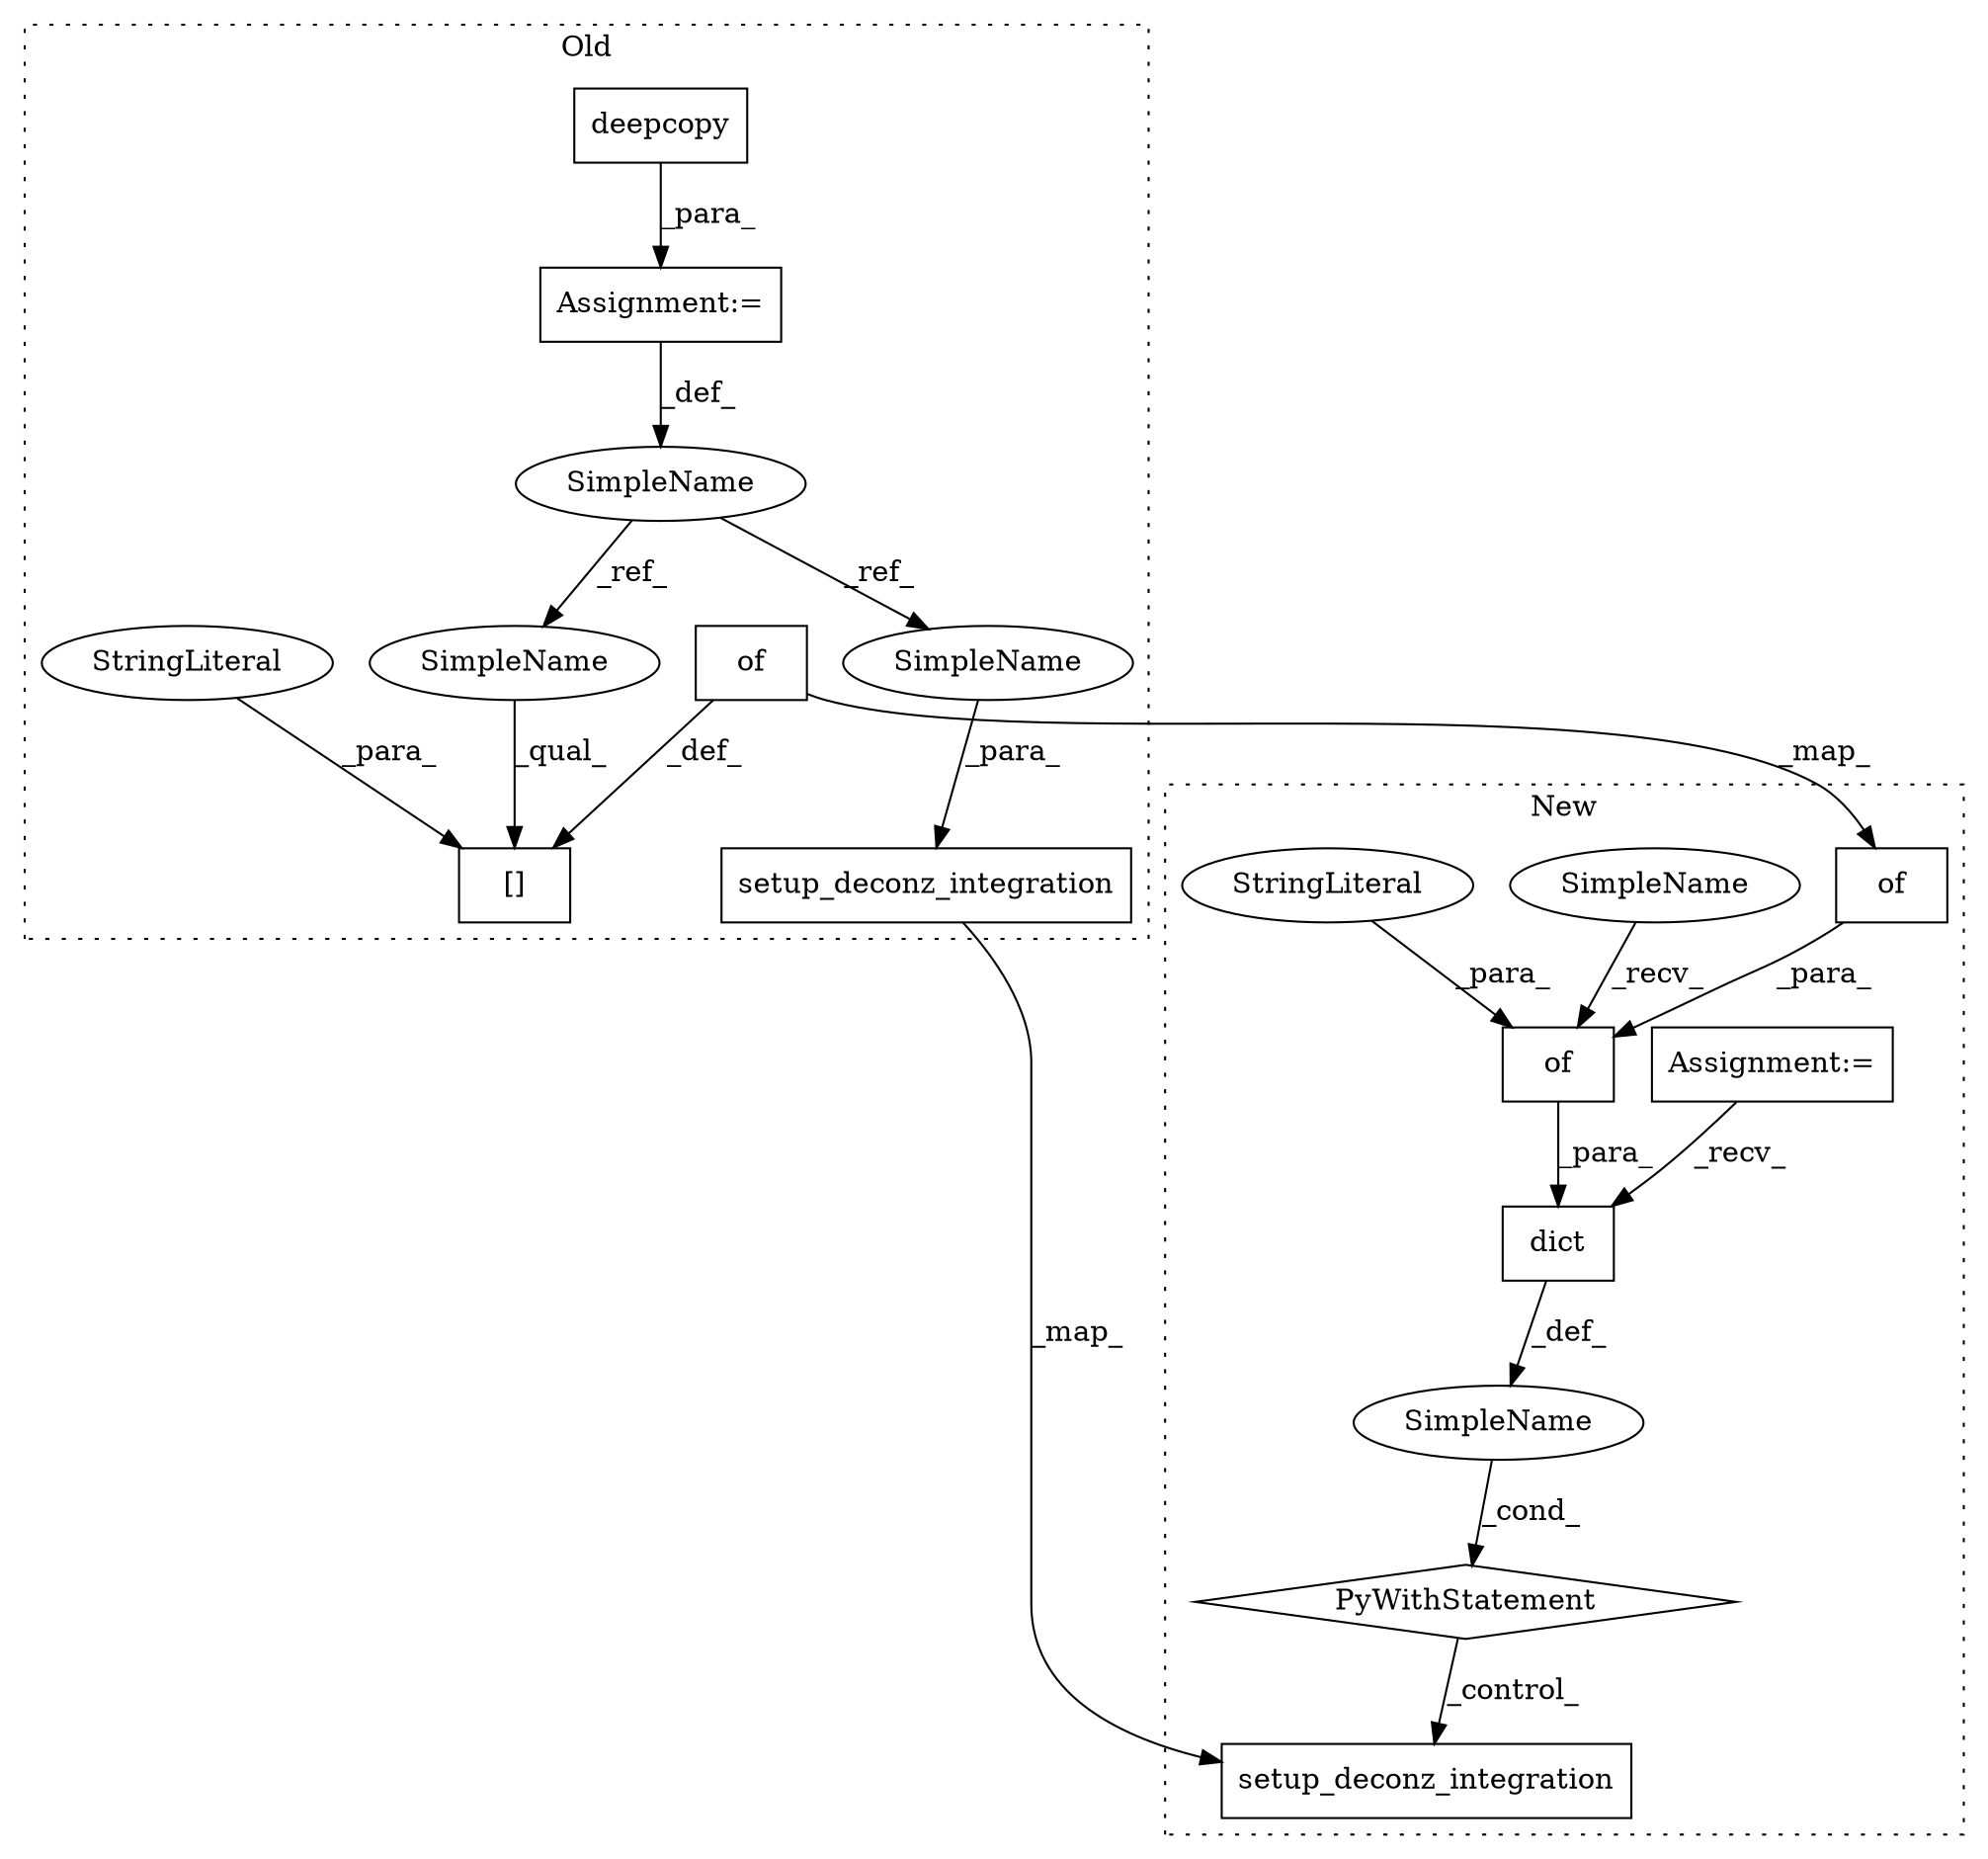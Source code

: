 digraph G {
subgraph cluster0 {
1 [label="deepcopy" a="32" s="11358,11385" l="9,1" shape="box"];
3 [label="[]" a="2" s="11392,11406" l="5,1" shape="box"];
6 [label="StringLiteral" a="45" s="11397" l="9" shape="ellipse"];
8 [label="Assignment:=" a="7" s="11357" l="1" shape="box"];
11 [label="of" a="32" s="11412,11864" l="3,1" shape="box"];
12 [label="SimpleName" a="42" s="11353" l="4" shape="ellipse"];
13 [label="setup_deconz_integration" a="32" s="11871,11920" l="25,1" shape="box"];
16 [label="SimpleName" a="42" s="11392" l="4" shape="ellipse"];
17 [label="SimpleName" a="42" s="11916" l="4" shape="ellipse"];
label = "Old";
style="dotted";
}
subgraph cluster1 {
2 [label="dict" a="32" s="12064,12092" l="5,1" shape="box"];
4 [label="of" a="32" s="11571,12041" l="3,1" shape="box"];
5 [label="PyWithStatement" a="104" s="12048,12093" l="10,2" shape="diamond"];
7 [label="StringLiteral" a="45" s="11574" l="9" shape="ellipse"];
9 [label="Assignment:=" a="7" s="11515" l="5" shape="box"];
10 [label="of" a="32" s="11588,12040" l="3,1" shape="box"];
14 [label="setup_deconz_integration" a="32" s="12103,12147" l="25,1" shape="box"];
15 [label="SimpleName" a="42" s="" l="" shape="ellipse"];
18 [label="SimpleName" a="42" s="11567" l="3" shape="ellipse"];
label = "New";
style="dotted";
}
1 -> 8 [label="_para_"];
2 -> 15 [label="_def_"];
4 -> 2 [label="_para_"];
5 -> 14 [label="_control_"];
6 -> 3 [label="_para_"];
7 -> 4 [label="_para_"];
8 -> 12 [label="_def_"];
9 -> 2 [label="_recv_"];
10 -> 4 [label="_para_"];
11 -> 3 [label="_def_"];
11 -> 10 [label="_map_"];
12 -> 16 [label="_ref_"];
12 -> 17 [label="_ref_"];
13 -> 14 [label="_map_"];
15 -> 5 [label="_cond_"];
16 -> 3 [label="_qual_"];
17 -> 13 [label="_para_"];
18 -> 4 [label="_recv_"];
}